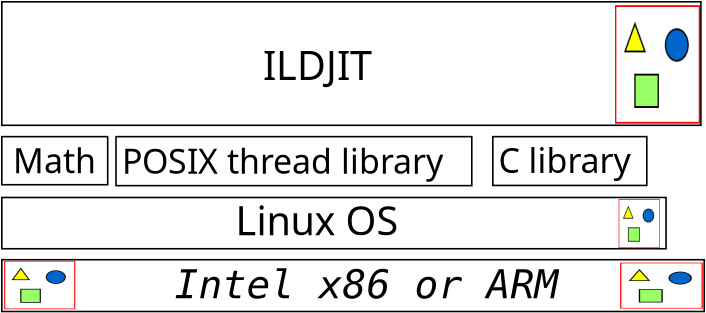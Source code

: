 <?xml version="1.0" encoding="UTF-8"?>
<dia:diagram xmlns:dia="http://www.lysator.liu.se/~alla/dia/">
  <dia:layer name="Background" visible="true" active="true">
    <dia:group>
      <dia:object type="Standard - Box" version="0" id="O0">
        <dia:attribute name="obj_pos">
          <dia:point val="16.8,10.703"/>
        </dia:attribute>
        <dia:attribute name="obj_bb">
          <dia:rectangle val="16.76,10.662;22.134,13.147"/>
        </dia:attribute>
        <dia:attribute name="elem_corner">
          <dia:point val="16.8,10.703"/>
        </dia:attribute>
        <dia:attribute name="elem_width">
          <dia:real val="5.294"/>
        </dia:attribute>
        <dia:attribute name="elem_height">
          <dia:real val="2.404"/>
        </dia:attribute>
        <dia:attribute name="border_width">
          <dia:real val="0.08"/>
        </dia:attribute>
        <dia:attribute name="show_background">
          <dia:boolean val="true"/>
        </dia:attribute>
      </dia:object>
      <dia:object type="Standard - Text" version="1" id="O1">
        <dia:attribute name="obj_pos">
          <dia:point val="17.365,12.529"/>
        </dia:attribute>
        <dia:attribute name="obj_bb">
          <dia:rectangle val="17.365,10.957;21.6,12.929"/>
        </dia:attribute>
        <dia:attribute name="text">
          <dia:composite type="text">
            <dia:attribute name="string">
              <dia:string>#Math#</dia:string>
            </dia:attribute>
            <dia:attribute name="font">
              <dia:font family="sans" style="0" name="Helvetica"/>
            </dia:attribute>
            <dia:attribute name="height">
              <dia:real val="2.117"/>
            </dia:attribute>
            <dia:attribute name="pos">
              <dia:point val="17.365,12.529"/>
            </dia:attribute>
            <dia:attribute name="color">
              <dia:color val="#000000"/>
            </dia:attribute>
            <dia:attribute name="alignment">
              <dia:enum val="0"/>
            </dia:attribute>
          </dia:composite>
        </dia:attribute>
        <dia:attribute name="valign">
          <dia:enum val="3"/>
        </dia:attribute>
      </dia:object>
    </dia:group>
    <dia:group>
      <dia:object type="Standard - Box" version="0" id="O2">
        <dia:attribute name="obj_pos">
          <dia:point val="22.51,10.703"/>
        </dia:attribute>
        <dia:attribute name="obj_bb">
          <dia:rectangle val="22.47,10.662;40.34,13.193"/>
        </dia:attribute>
        <dia:attribute name="elem_corner">
          <dia:point val="22.51,10.703"/>
        </dia:attribute>
        <dia:attribute name="elem_width">
          <dia:real val="17.79"/>
        </dia:attribute>
        <dia:attribute name="elem_height">
          <dia:real val="2.45"/>
        </dia:attribute>
        <dia:attribute name="border_width">
          <dia:real val="0.08"/>
        </dia:attribute>
        <dia:attribute name="show_background">
          <dia:boolean val="true"/>
        </dia:attribute>
      </dia:object>
      <dia:object type="Standard - Text" version="1" id="O3">
        <dia:attribute name="obj_pos">
          <dia:point val="22.81,12.553"/>
        </dia:attribute>
        <dia:attribute name="obj_bb">
          <dia:rectangle val="22.81,10.98;39.968,12.953"/>
        </dia:attribute>
        <dia:attribute name="text">
          <dia:composite type="text">
            <dia:attribute name="string">
              <dia:string>#POSIX thread library#</dia:string>
            </dia:attribute>
            <dia:attribute name="font">
              <dia:font family="sans" style="0" name="Helvetica"/>
            </dia:attribute>
            <dia:attribute name="height">
              <dia:real val="2.117"/>
            </dia:attribute>
            <dia:attribute name="pos">
              <dia:point val="22.81,12.553"/>
            </dia:attribute>
            <dia:attribute name="color">
              <dia:color val="#000000"/>
            </dia:attribute>
            <dia:attribute name="alignment">
              <dia:enum val="0"/>
            </dia:attribute>
          </dia:composite>
        </dia:attribute>
        <dia:attribute name="valign">
          <dia:enum val="3"/>
        </dia:attribute>
      </dia:object>
    </dia:group>
    <dia:group>
      <dia:object type="Standard - Box" version="0" id="O4">
        <dia:attribute name="obj_pos">
          <dia:point val="41.35,10.703"/>
        </dia:attribute>
        <dia:attribute name="obj_bb">
          <dia:rectangle val="41.31,10.662;49.09,13.182"/>
        </dia:attribute>
        <dia:attribute name="elem_corner">
          <dia:point val="41.35,10.703"/>
        </dia:attribute>
        <dia:attribute name="elem_width">
          <dia:real val="7.7"/>
        </dia:attribute>
        <dia:attribute name="elem_height">
          <dia:real val="2.44"/>
        </dia:attribute>
        <dia:attribute name="border_width">
          <dia:real val="0.08"/>
        </dia:attribute>
        <dia:attribute name="show_background">
          <dia:boolean val="true"/>
        </dia:attribute>
      </dia:object>
      <dia:object type="Standard - Text" version="1" id="O5">
        <dia:attribute name="obj_pos">
          <dia:point val="41.633,12.517"/>
        </dia:attribute>
        <dia:attribute name="obj_bb">
          <dia:rectangle val="41.633,10.945;48.797,12.917"/>
        </dia:attribute>
        <dia:attribute name="text">
          <dia:composite type="text">
            <dia:attribute name="string">
              <dia:string>#C library#</dia:string>
            </dia:attribute>
            <dia:attribute name="font">
              <dia:font family="sans" style="0" name="Helvetica"/>
            </dia:attribute>
            <dia:attribute name="height">
              <dia:real val="2.117"/>
            </dia:attribute>
            <dia:attribute name="pos">
              <dia:point val="41.633,12.517"/>
            </dia:attribute>
            <dia:attribute name="color">
              <dia:color val="#000000"/>
            </dia:attribute>
            <dia:attribute name="alignment">
              <dia:enum val="0"/>
            </dia:attribute>
          </dia:composite>
        </dia:attribute>
        <dia:attribute name="valign">
          <dia:enum val="3"/>
        </dia:attribute>
      </dia:object>
    </dia:group>
    <dia:group>
      <dia:object type="Standard - Box" version="0" id="O6">
        <dia:attribute name="obj_pos">
          <dia:point val="16.8,3.961"/>
        </dia:attribute>
        <dia:attribute name="obj_bb">
          <dia:rectangle val="16.76,3.921;51.795,10.176"/>
        </dia:attribute>
        <dia:attribute name="elem_corner">
          <dia:point val="16.8,3.961"/>
        </dia:attribute>
        <dia:attribute name="elem_width">
          <dia:real val="34.955"/>
        </dia:attribute>
        <dia:attribute name="elem_height">
          <dia:real val="6.175"/>
        </dia:attribute>
        <dia:attribute name="border_width">
          <dia:real val="0.08"/>
        </dia:attribute>
        <dia:attribute name="show_background">
          <dia:boolean val="true"/>
        </dia:attribute>
      </dia:object>
      <dia:object type="Standard - Image" version="0" id="O7">
        <dia:attribute name="obj_pos">
          <dia:point val="47.462,4.131"/>
        </dia:attribute>
        <dia:attribute name="obj_bb">
          <dia:rectangle val="47.412,4.081;51.764,10.104"/>
        </dia:attribute>
        <dia:attribute name="elem_corner">
          <dia:point val="47.462,4.131"/>
        </dia:attribute>
        <dia:attribute name="elem_width">
          <dia:real val="4.251"/>
        </dia:attribute>
        <dia:attribute name="elem_height">
          <dia:real val="5.923"/>
        </dia:attribute>
        <dia:attribute name="draw_border">
          <dia:boolean val="false"/>
        </dia:attribute>
        <dia:attribute name="keep_aspect">
          <dia:boolean val="true"/>
        </dia:attribute>
        <dia:attribute name="file">
          <dia:string>#/home/xan/Projects/ILDJIT/Src/ildjit/Doc/Images/ildjit_logo.jpeg#</dia:string>
        </dia:attribute>
      </dia:object>
      <dia:object type="Standard - Text" version="1" id="O8">
        <dia:attribute name="obj_pos">
          <dia:point val="29.86,7.877"/>
        </dia:attribute>
        <dia:attribute name="obj_bb">
          <dia:rectangle val="29.86,6.042;35.435,8.345"/>
        </dia:attribute>
        <dia:attribute name="text">
          <dia:composite type="text">
            <dia:attribute name="string">
              <dia:string>#ILDJIT#</dia:string>
            </dia:attribute>
            <dia:attribute name="font">
              <dia:font family="sans" style="0" name="Helvetica"/>
            </dia:attribute>
            <dia:attribute name="height">
              <dia:real val="2.469"/>
            </dia:attribute>
            <dia:attribute name="pos">
              <dia:point val="29.86,7.877"/>
            </dia:attribute>
            <dia:attribute name="color">
              <dia:color val="#000000"/>
            </dia:attribute>
            <dia:attribute name="alignment">
              <dia:enum val="0"/>
            </dia:attribute>
          </dia:composite>
        </dia:attribute>
        <dia:attribute name="valign">
          <dia:enum val="3"/>
        </dia:attribute>
      </dia:object>
    </dia:group>
    <dia:group>
      <dia:object type="Standard - Box" version="0" id="O9">
        <dia:attribute name="obj_pos">
          <dia:point val="16.8,13.745"/>
        </dia:attribute>
        <dia:attribute name="obj_bb">
          <dia:rectangle val="16.76,13.705;50.052,16.348"/>
        </dia:attribute>
        <dia:attribute name="elem_corner">
          <dia:point val="16.8,13.745"/>
        </dia:attribute>
        <dia:attribute name="elem_width">
          <dia:real val="33.212"/>
        </dia:attribute>
        <dia:attribute name="elem_height">
          <dia:real val="2.563"/>
        </dia:attribute>
        <dia:attribute name="border_width">
          <dia:real val="0.08"/>
        </dia:attribute>
        <dia:attribute name="show_background">
          <dia:boolean val="true"/>
        </dia:attribute>
      </dia:object>
      <dia:object type="Standard - Text" version="1" id="O10">
        <dia:attribute name="obj_pos">
          <dia:point val="28.483,15.635"/>
        </dia:attribute>
        <dia:attribute name="obj_bb">
          <dia:rectangle val="28.483,13.8;37.245,16.102"/>
        </dia:attribute>
        <dia:attribute name="text">
          <dia:composite type="text">
            <dia:attribute name="string">
              <dia:string>#Linux OS#</dia:string>
            </dia:attribute>
            <dia:attribute name="font">
              <dia:font family="sans" style="0" name="Helvetica"/>
            </dia:attribute>
            <dia:attribute name="height">
              <dia:real val="2.469"/>
            </dia:attribute>
            <dia:attribute name="pos">
              <dia:point val="28.483,15.635"/>
            </dia:attribute>
            <dia:attribute name="color">
              <dia:color val="#000000"/>
            </dia:attribute>
            <dia:attribute name="alignment">
              <dia:enum val="0"/>
            </dia:attribute>
          </dia:composite>
        </dia:attribute>
        <dia:attribute name="valign">
          <dia:enum val="3"/>
        </dia:attribute>
      </dia:object>
      <dia:object type="Standard - Image" version="0" id="O11">
        <dia:attribute name="obj_pos">
          <dia:point val="47.643,13.823"/>
        </dia:attribute>
        <dia:attribute name="obj_bb">
          <dia:rectangle val="47.593,13.773;49.743,16.329"/>
        </dia:attribute>
        <dia:attribute name="elem_corner">
          <dia:point val="47.643,13.823"/>
        </dia:attribute>
        <dia:attribute name="elem_width">
          <dia:real val="2.05"/>
        </dia:attribute>
        <dia:attribute name="elem_height">
          <dia:real val="2.456"/>
        </dia:attribute>
        <dia:attribute name="draw_border">
          <dia:boolean val="false"/>
        </dia:attribute>
        <dia:attribute name="keep_aspect">
          <dia:boolean val="true"/>
        </dia:attribute>
        <dia:attribute name="file">
          <dia:string>#/home/xan/Projects/ILDJIT/Src/ildjit/Doc/Images/linux.jpeg#</dia:string>
        </dia:attribute>
      </dia:object>
    </dia:group>
    <dia:group>
      <dia:object type="Standard - Box" version="0" id="O12">
        <dia:attribute name="obj_pos">
          <dia:point val="16.8,16.857"/>
        </dia:attribute>
        <dia:attribute name="obj_bb">
          <dia:rectangle val="16.76,16.817;51.961,19.485"/>
        </dia:attribute>
        <dia:attribute name="elem_corner">
          <dia:point val="16.8,16.857"/>
        </dia:attribute>
        <dia:attribute name="elem_width">
          <dia:real val="35.121"/>
        </dia:attribute>
        <dia:attribute name="elem_height">
          <dia:real val="2.589"/>
        </dia:attribute>
        <dia:attribute name="border_width">
          <dia:real val="0.08"/>
        </dia:attribute>
        <dia:attribute name="show_background">
          <dia:boolean val="true"/>
        </dia:attribute>
      </dia:object>
      <dia:object type="Standard - Text" version="1" id="O13">
        <dia:attribute name="obj_pos">
          <dia:point val="25.434,18.778"/>
        </dia:attribute>
        <dia:attribute name="obj_bb">
          <dia:rectangle val="25.434,16.943;44.476,19.245"/>
        </dia:attribute>
        <dia:attribute name="text">
          <dia:composite type="text">
            <dia:attribute name="string">
              <dia:string>#Intel x86 or ARM#</dia:string>
            </dia:attribute>
            <dia:attribute name="font">
              <dia:font family="monospace" style="8" name="Courier-Oblique"/>
            </dia:attribute>
            <dia:attribute name="height">
              <dia:real val="2.469"/>
            </dia:attribute>
            <dia:attribute name="pos">
              <dia:point val="25.434,18.778"/>
            </dia:attribute>
            <dia:attribute name="color">
              <dia:color val="#000000"/>
            </dia:attribute>
            <dia:attribute name="alignment">
              <dia:enum val="0"/>
            </dia:attribute>
          </dia:composite>
        </dia:attribute>
        <dia:attribute name="valign">
          <dia:enum val="3"/>
        </dia:attribute>
      </dia:object>
      <dia:object type="Standard - Image" version="0" id="O14">
        <dia:attribute name="obj_pos">
          <dia:point val="16.918,16.913"/>
        </dia:attribute>
        <dia:attribute name="obj_bb">
          <dia:rectangle val="16.868,16.863;20.525,19.382"/>
        </dia:attribute>
        <dia:attribute name="elem_corner">
          <dia:point val="16.918,16.913"/>
        </dia:attribute>
        <dia:attribute name="elem_width">
          <dia:real val="3.556"/>
        </dia:attribute>
        <dia:attribute name="elem_height">
          <dia:real val="2.419"/>
        </dia:attribute>
        <dia:attribute name="draw_border">
          <dia:boolean val="false"/>
        </dia:attribute>
        <dia:attribute name="keep_aspect">
          <dia:boolean val="true"/>
        </dia:attribute>
        <dia:attribute name="file">
          <dia:string>#/home/xan/Projects/ILDJIT/Src/ildjit/Doc/Images/Intel.jpeg#</dia:string>
        </dia:attribute>
      </dia:object>
      <dia:object type="Standard - Image" version="0" id="O15">
        <dia:attribute name="obj_pos">
          <dia:point val="47.714,17.003"/>
        </dia:attribute>
        <dia:attribute name="obj_bb">
          <dia:rectangle val="47.664,16.953;51.901,19.349"/>
        </dia:attribute>
        <dia:attribute name="elem_corner">
          <dia:point val="47.714,17.003"/>
        </dia:attribute>
        <dia:attribute name="elem_width">
          <dia:real val="4.137"/>
        </dia:attribute>
        <dia:attribute name="elem_height">
          <dia:real val="2.296"/>
        </dia:attribute>
        <dia:attribute name="draw_border">
          <dia:boolean val="false"/>
        </dia:attribute>
        <dia:attribute name="keep_aspect">
          <dia:boolean val="true"/>
        </dia:attribute>
        <dia:attribute name="file">
          <dia:string>#/home/xan/Projects/ILDJIT/Src/ildjit/Doc/Images/ARM.jpeg#</dia:string>
        </dia:attribute>
      </dia:object>
    </dia:group>
  </dia:layer>
</dia:diagram>
